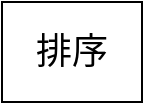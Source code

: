 <mxfile version="21.3.8" type="github">
  <diagram name="Page-1" id="Pj8JxLWc7A7s6rLNthNV">
    <mxGraphModel dx="1434" dy="756" grid="1" gridSize="10" guides="1" tooltips="1" connect="1" arrows="1" fold="1" page="1" pageScale="1" pageWidth="827" pageHeight="1169" math="0" shadow="0">
      <root>
        <mxCell id="0" />
        <mxCell id="1" parent="0" />
        <mxCell id="4GPm9JofVKqe6rXFsB5L-1" value="&lt;font style=&quot;font-size: 18px;&quot;&gt;排序&lt;/font&gt;" style="rounded=0;whiteSpace=wrap;html=1;" vertex="1" parent="1">
          <mxGeometry x="130" y="200" width="70" height="50" as="geometry" />
        </mxCell>
      </root>
    </mxGraphModel>
  </diagram>
</mxfile>
